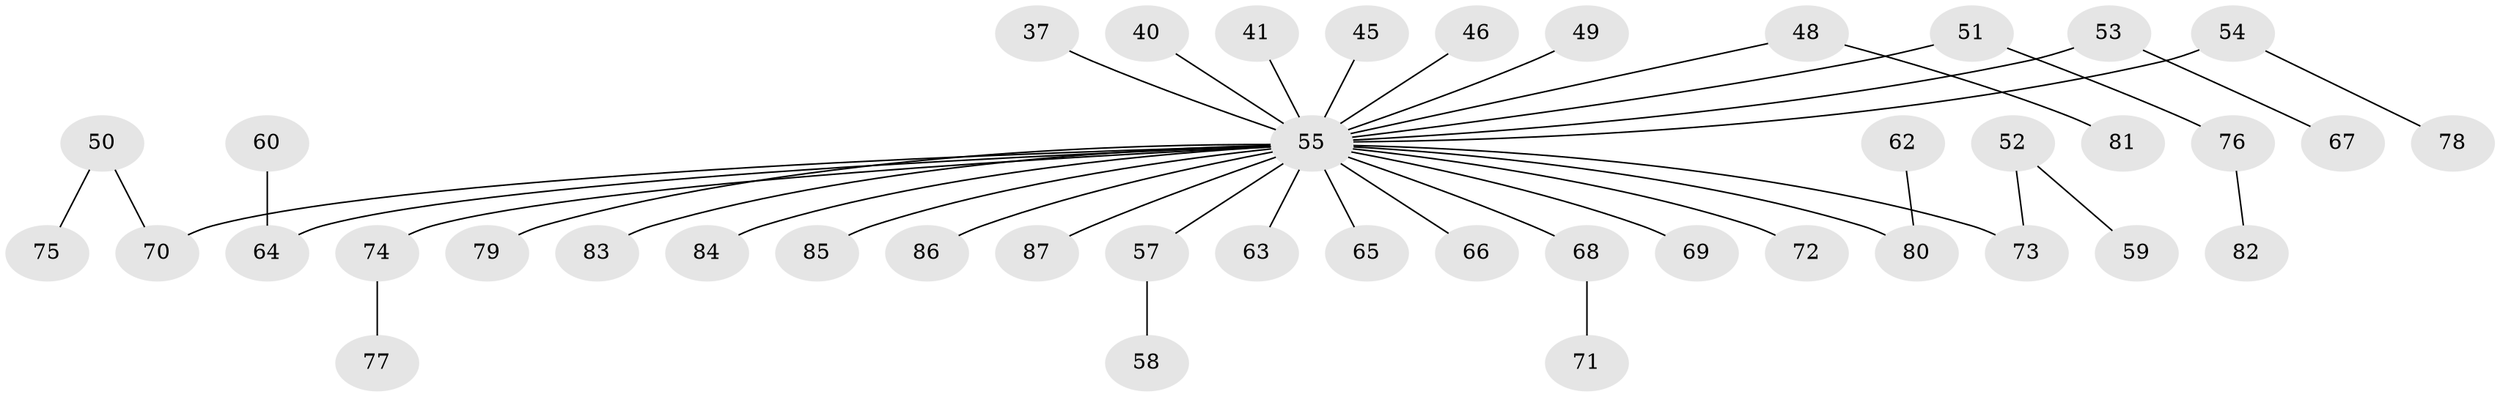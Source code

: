 // original degree distribution, {2: 0.3103448275862069, 7: 0.022988505747126436, 4: 0.04597701149425287, 5: 0.011494252873563218, 6: 0.022988505747126436, 3: 0.11494252873563218, 1: 0.47126436781609193}
// Generated by graph-tools (version 1.1) at 2025/52/03/09/25 04:52:26]
// undirected, 43 vertices, 42 edges
graph export_dot {
graph [start="1"]
  node [color=gray90,style=filled];
  37;
  40;
  41;
  45;
  46;
  48;
  49;
  50 [super="+44"];
  51;
  52;
  53 [super="+26"];
  54;
  55 [super="+6+18+16+23+19+20+35+36"];
  57 [super="+21"];
  58;
  59;
  60;
  62;
  63;
  64 [super="+47"];
  65 [super="+34"];
  66;
  67;
  68 [super="+33+56+61"];
  69;
  70 [super="+38"];
  71;
  72;
  73 [super="+28"];
  74 [super="+31"];
  75;
  76;
  77;
  78;
  79;
  80 [super="+39+42+43"];
  81;
  82;
  83;
  84;
  85;
  86;
  87;
  37 -- 55;
  40 -- 55;
  41 -- 55;
  45 -- 55;
  46 -- 55;
  48 -- 81;
  48 -- 55;
  49 -- 55;
  50 -- 75;
  50 -- 70;
  51 -- 76;
  51 -- 55;
  52 -- 59;
  52 -- 73;
  53 -- 67;
  53 -- 55;
  54 -- 78;
  54 -- 55;
  55 -- 66;
  55 -- 69;
  55 -- 79;
  55 -- 83;
  55 -- 84;
  55 -- 85;
  55 -- 86;
  55 -- 87;
  55 -- 63;
  55 -- 70;
  55 -- 64;
  55 -- 68;
  55 -- 73;
  55 -- 57;
  55 -- 74;
  55 -- 72;
  55 -- 65;
  55 -- 80;
  57 -- 58;
  60 -- 64;
  62 -- 80;
  68 -- 71;
  74 -- 77;
  76 -- 82;
}
